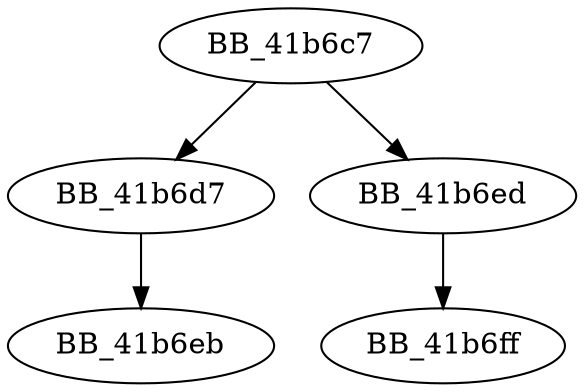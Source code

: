 DiGraph ___crtCreateSemaphoreExW{
BB_41b6c7->BB_41b6d7
BB_41b6c7->BB_41b6ed
BB_41b6d7->BB_41b6eb
BB_41b6ed->BB_41b6ff
}
